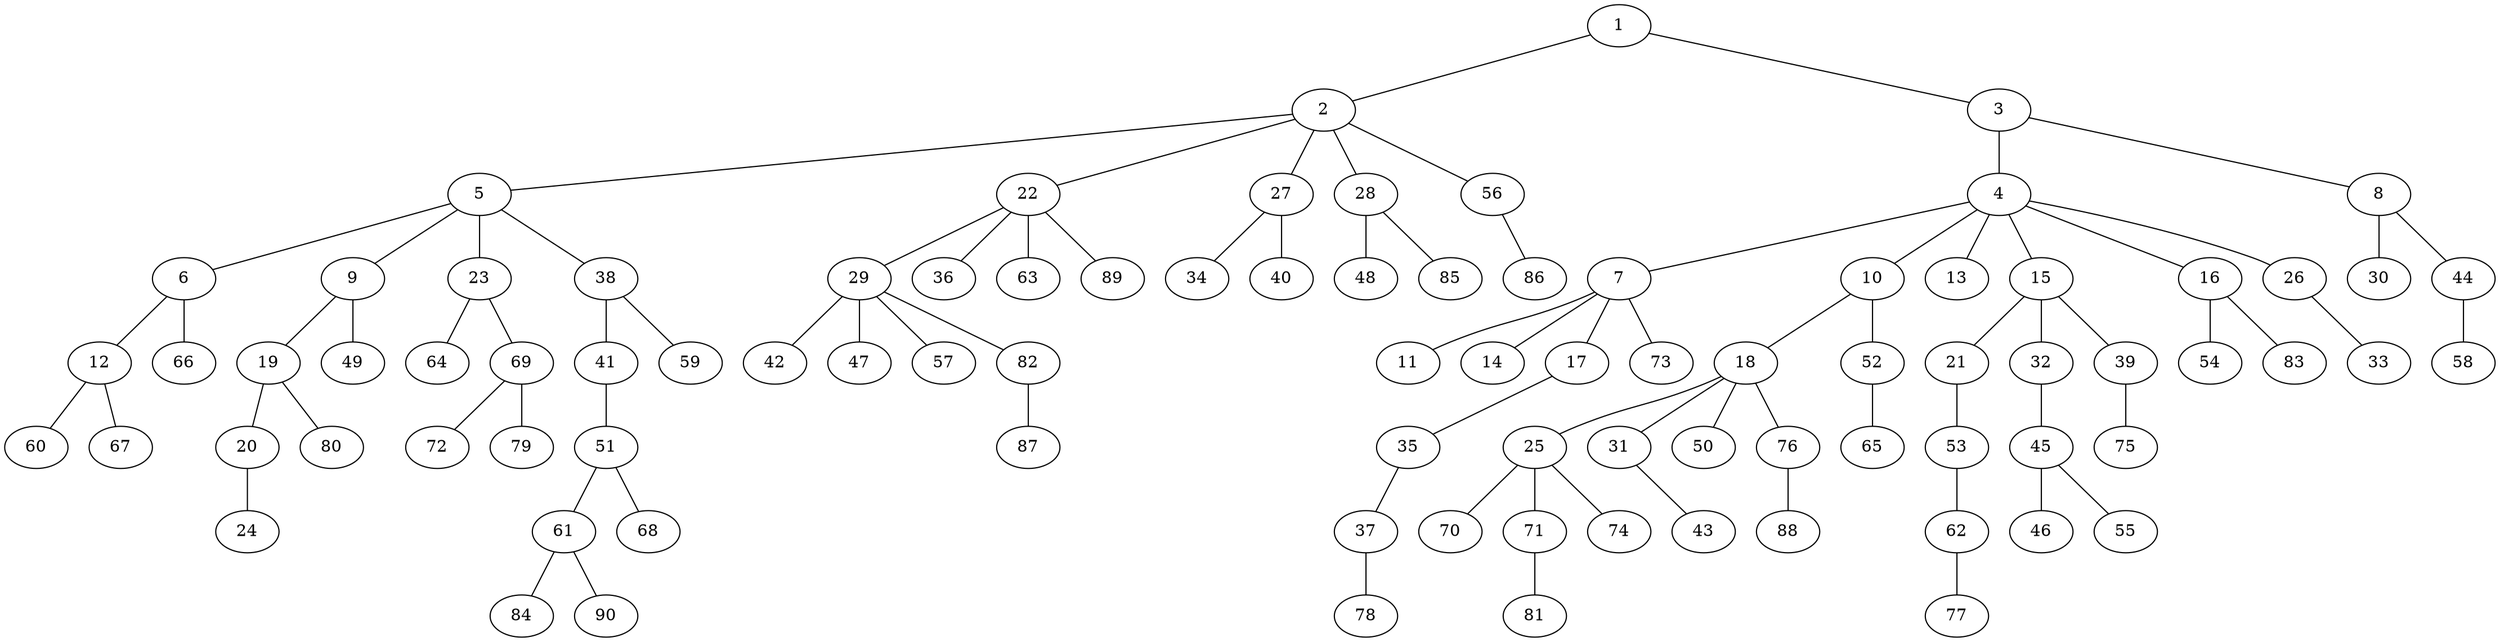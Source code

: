 graph graphname {1--2
1--3
2--5
2--22
2--27
2--28
2--56
3--4
3--8
4--7
4--10
4--13
4--15
4--16
4--26
5--6
5--9
5--23
5--38
6--12
6--66
7--11
7--14
7--17
7--73
8--30
8--44
9--19
9--49
10--18
10--52
12--60
12--67
15--21
15--32
15--39
16--54
16--83
17--35
18--25
18--31
18--50
18--76
19--20
19--80
20--24
21--53
22--29
22--36
22--63
22--89
23--64
23--69
25--70
25--71
25--74
26--33
27--34
27--40
28--48
28--85
29--42
29--47
29--57
29--82
31--43
32--45
35--37
37--78
38--41
38--59
39--75
41--51
44--58
45--46
45--55
51--61
51--68
52--65
53--62
56--86
61--84
61--90
62--77
69--72
69--79
71--81
76--88
82--87
}